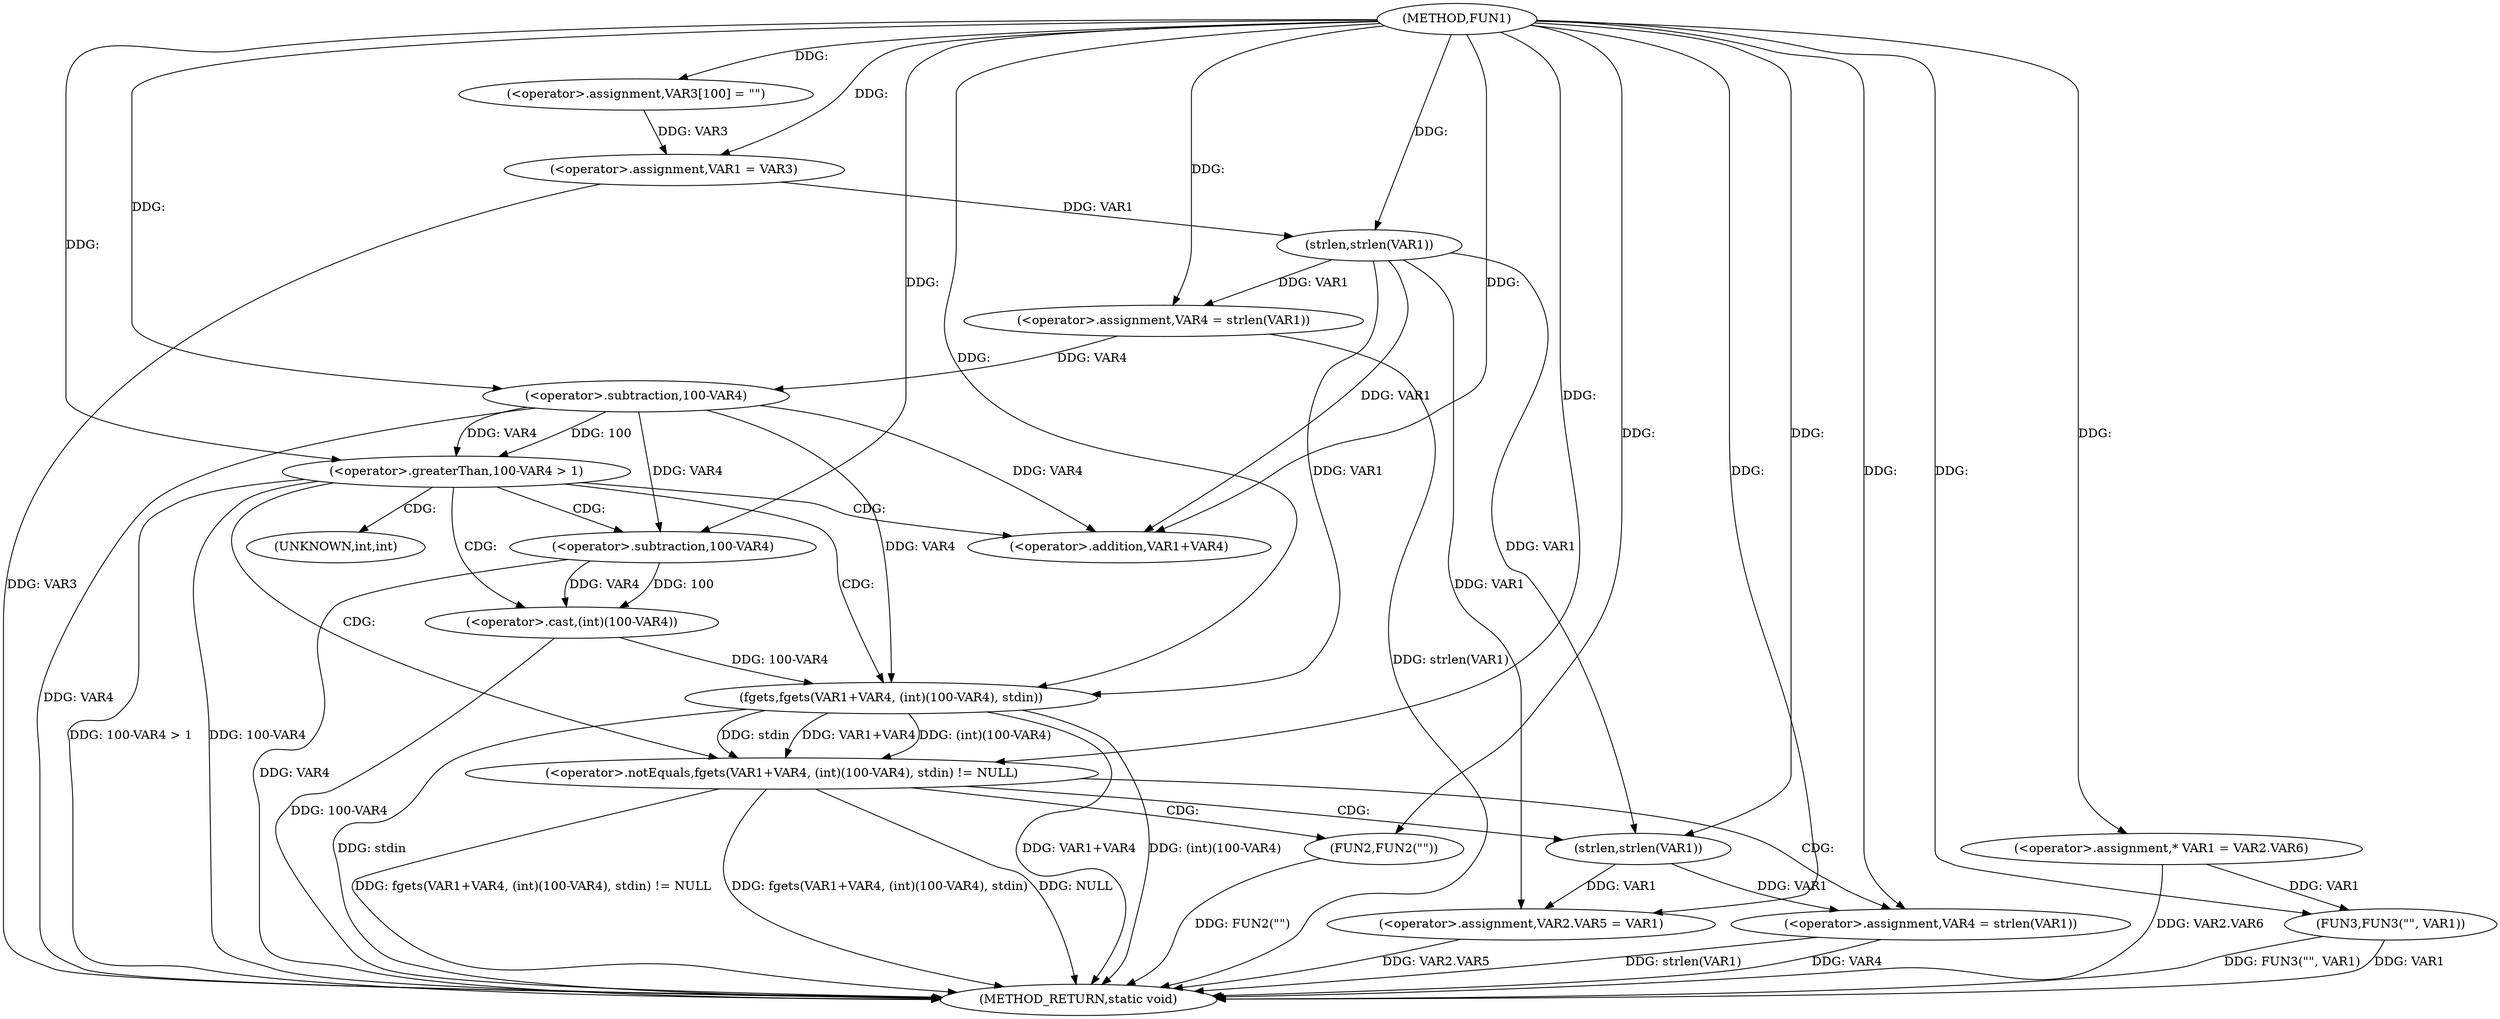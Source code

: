 digraph FUN1 {  
"1000100" [label = "(METHOD,FUN1)" ]
"1000162" [label = "(METHOD_RETURN,static void)" ]
"1000105" [label = "(<operator>.assignment,VAR3[100] = \"\")" ]
"1000108" [label = "(<operator>.assignment,VAR1 = VAR3)" ]
"1000113" [label = "(<operator>.assignment,VAR4 = strlen(VAR1))" ]
"1000115" [label = "(strlen,strlen(VAR1))" ]
"1000118" [label = "(<operator>.greaterThan,100-VAR4 > 1)" ]
"1000119" [label = "(<operator>.subtraction,100-VAR4)" ]
"1000125" [label = "(<operator>.notEquals,fgets(VAR1+VAR4, (int)(100-VAR4), stdin) != NULL)" ]
"1000126" [label = "(fgets,fgets(VAR1+VAR4, (int)(100-VAR4), stdin))" ]
"1000127" [label = "(<operator>.addition,VAR1+VAR4)" ]
"1000130" [label = "(<operator>.cast,(int)(100-VAR4))" ]
"1000132" [label = "(<operator>.subtraction,100-VAR4)" ]
"1000138" [label = "(<operator>.assignment,VAR4 = strlen(VAR1))" ]
"1000140" [label = "(strlen,strlen(VAR1))" ]
"1000145" [label = "(FUN2,FUN2(\"\"))" ]
"1000147" [label = "(<operator>.assignment,VAR2.VAR5 = VAR1)" ]
"1000154" [label = "(<operator>.assignment,* VAR1 = VAR2.VAR6)" ]
"1000159" [label = "(FUN3,FUN3(\"\", VAR1))" ]
"1000131" [label = "(UNKNOWN,int,int)" ]
  "1000159" -> "1000162"  [ label = "DDG: FUN3(\"\", VAR1)"] 
  "1000125" -> "1000162"  [ label = "DDG: fgets(VAR1+VAR4, (int)(100-VAR4), stdin) != NULL"] 
  "1000138" -> "1000162"  [ label = "DDG: strlen(VAR1)"] 
  "1000132" -> "1000162"  [ label = "DDG: VAR4"] 
  "1000147" -> "1000162"  [ label = "DDG: VAR2.VAR5"] 
  "1000126" -> "1000162"  [ label = "DDG: VAR1+VAR4"] 
  "1000118" -> "1000162"  [ label = "DDG: 100-VAR4 > 1"] 
  "1000118" -> "1000162"  [ label = "DDG: 100-VAR4"] 
  "1000126" -> "1000162"  [ label = "DDG: (int)(100-VAR4)"] 
  "1000125" -> "1000162"  [ label = "DDG: fgets(VAR1+VAR4, (int)(100-VAR4), stdin)"] 
  "1000130" -> "1000162"  [ label = "DDG: 100-VAR4"] 
  "1000138" -> "1000162"  [ label = "DDG: VAR4"] 
  "1000113" -> "1000162"  [ label = "DDG: strlen(VAR1)"] 
  "1000119" -> "1000162"  [ label = "DDG: VAR4"] 
  "1000126" -> "1000162"  [ label = "DDG: stdin"] 
  "1000108" -> "1000162"  [ label = "DDG: VAR3"] 
  "1000125" -> "1000162"  [ label = "DDG: NULL"] 
  "1000145" -> "1000162"  [ label = "DDG: FUN2(\"\")"] 
  "1000154" -> "1000162"  [ label = "DDG: VAR2.VAR6"] 
  "1000159" -> "1000162"  [ label = "DDG: VAR1"] 
  "1000100" -> "1000105"  [ label = "DDG: "] 
  "1000105" -> "1000108"  [ label = "DDG: VAR3"] 
  "1000100" -> "1000108"  [ label = "DDG: "] 
  "1000115" -> "1000113"  [ label = "DDG: VAR1"] 
  "1000100" -> "1000113"  [ label = "DDG: "] 
  "1000108" -> "1000115"  [ label = "DDG: VAR1"] 
  "1000100" -> "1000115"  [ label = "DDG: "] 
  "1000119" -> "1000118"  [ label = "DDG: 100"] 
  "1000119" -> "1000118"  [ label = "DDG: VAR4"] 
  "1000100" -> "1000119"  [ label = "DDG: "] 
  "1000113" -> "1000119"  [ label = "DDG: VAR4"] 
  "1000100" -> "1000118"  [ label = "DDG: "] 
  "1000126" -> "1000125"  [ label = "DDG: VAR1+VAR4"] 
  "1000126" -> "1000125"  [ label = "DDG: (int)(100-VAR4)"] 
  "1000126" -> "1000125"  [ label = "DDG: stdin"] 
  "1000115" -> "1000126"  [ label = "DDG: VAR1"] 
  "1000100" -> "1000126"  [ label = "DDG: "] 
  "1000119" -> "1000126"  [ label = "DDG: VAR4"] 
  "1000115" -> "1000127"  [ label = "DDG: VAR1"] 
  "1000100" -> "1000127"  [ label = "DDG: "] 
  "1000119" -> "1000127"  [ label = "DDG: VAR4"] 
  "1000130" -> "1000126"  [ label = "DDG: 100-VAR4"] 
  "1000132" -> "1000130"  [ label = "DDG: 100"] 
  "1000132" -> "1000130"  [ label = "DDG: VAR4"] 
  "1000100" -> "1000132"  [ label = "DDG: "] 
  "1000119" -> "1000132"  [ label = "DDG: VAR4"] 
  "1000100" -> "1000125"  [ label = "DDG: "] 
  "1000140" -> "1000138"  [ label = "DDG: VAR1"] 
  "1000100" -> "1000138"  [ label = "DDG: "] 
  "1000100" -> "1000140"  [ label = "DDG: "] 
  "1000115" -> "1000140"  [ label = "DDG: VAR1"] 
  "1000100" -> "1000145"  [ label = "DDG: "] 
  "1000140" -> "1000147"  [ label = "DDG: VAR1"] 
  "1000115" -> "1000147"  [ label = "DDG: VAR1"] 
  "1000100" -> "1000147"  [ label = "DDG: "] 
  "1000100" -> "1000154"  [ label = "DDG: "] 
  "1000100" -> "1000159"  [ label = "DDG: "] 
  "1000154" -> "1000159"  [ label = "DDG: VAR1"] 
  "1000118" -> "1000132"  [ label = "CDG: "] 
  "1000118" -> "1000125"  [ label = "CDG: "] 
  "1000118" -> "1000130"  [ label = "CDG: "] 
  "1000118" -> "1000131"  [ label = "CDG: "] 
  "1000118" -> "1000127"  [ label = "CDG: "] 
  "1000118" -> "1000126"  [ label = "CDG: "] 
  "1000125" -> "1000145"  [ label = "CDG: "] 
  "1000125" -> "1000140"  [ label = "CDG: "] 
  "1000125" -> "1000138"  [ label = "CDG: "] 
}
